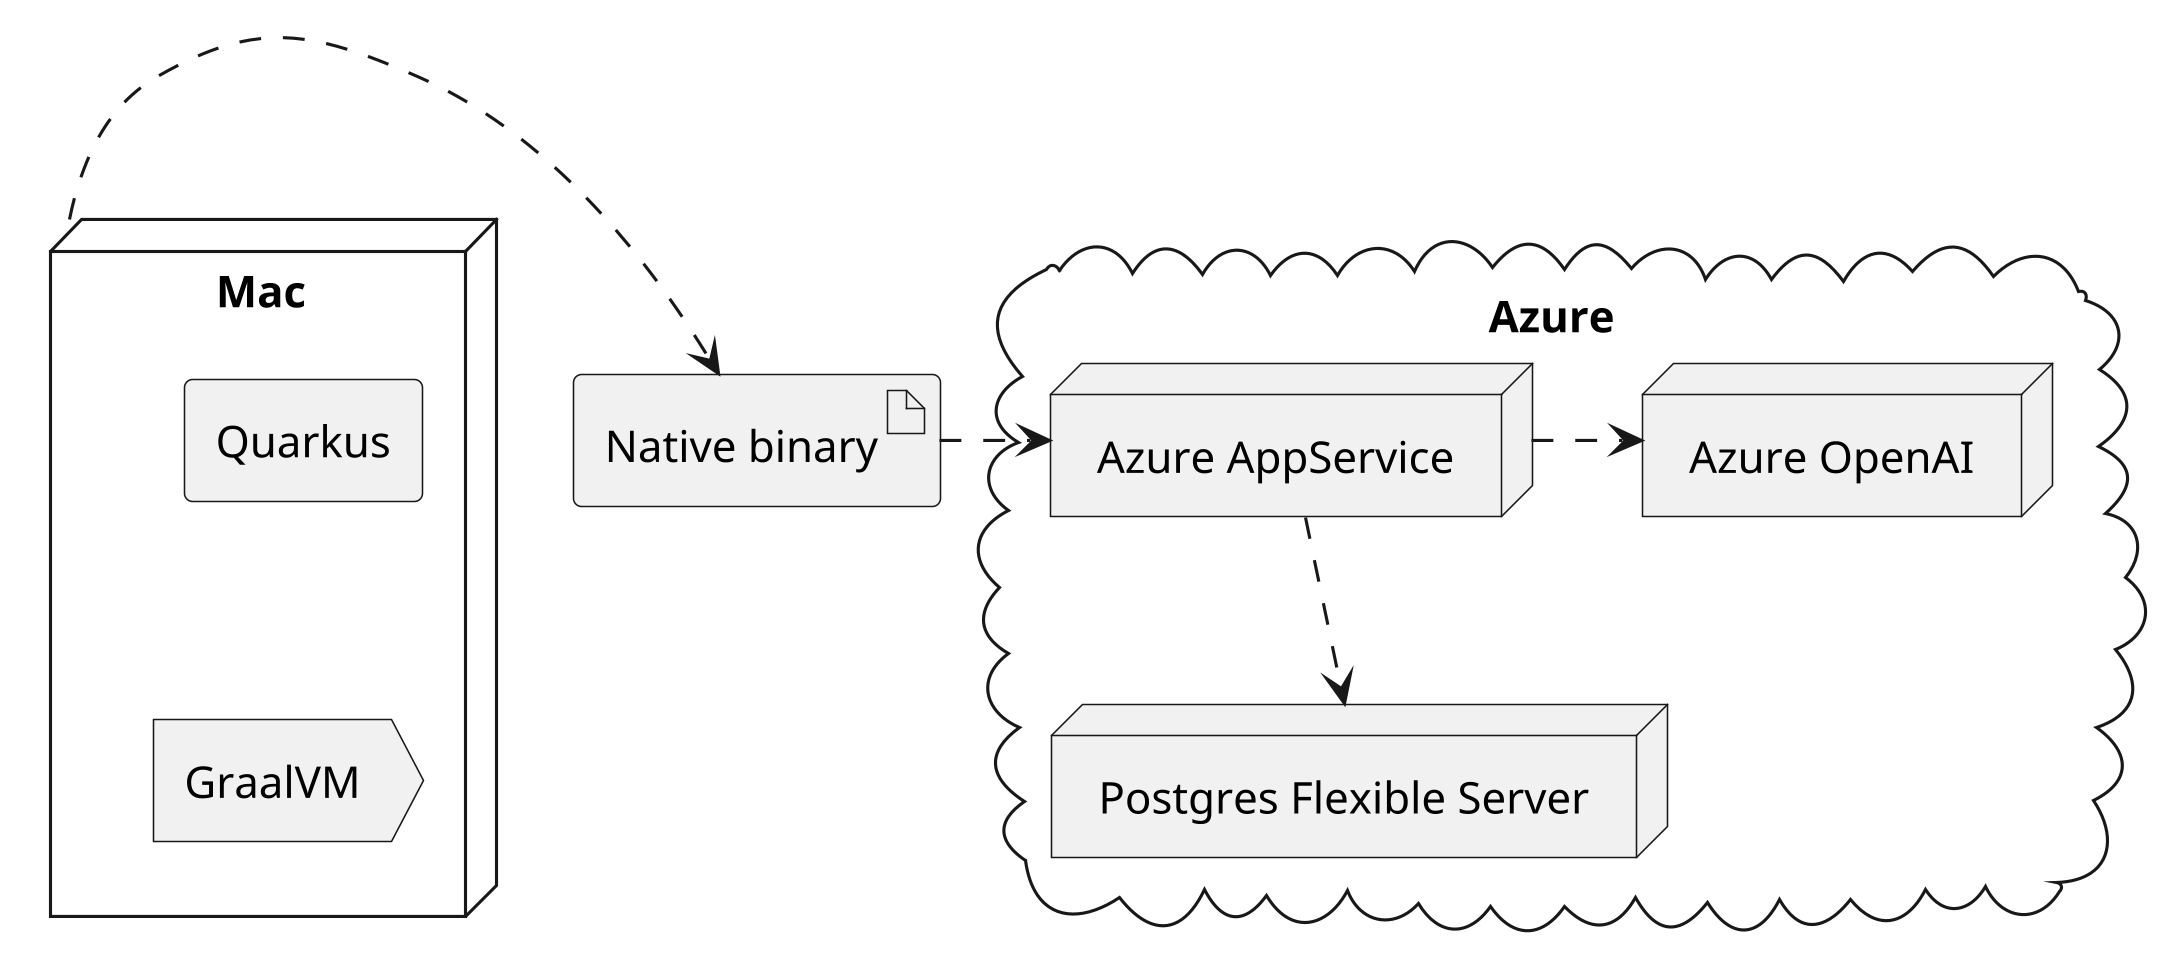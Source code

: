 @startuml
skinparam dpi 300

'left to right direction

node "Mac" as mac {
  agent Quarkus as macquarkus
  action GraalVM as macgraalvm
}

cloud "Azure" as azure {
  node "Azure AppService" as azureappservice
  node "Postgres Flexible Server" as azurepostgres
  node "Azure OpenAI" as openAI
}

artifact "Native binary" as binary

mac .right.> binary
binary .right.> azureappservice

azureappservice ..> azurepostgres
azureappservice .> openAI
macquarkus -[hidden]-> macgraalvm
@enduml

